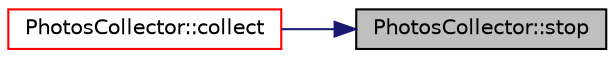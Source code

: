 digraph "PhotosCollector::stop"
{
 // LATEX_PDF_SIZE
  edge [fontname="Helvetica",fontsize="10",labelfontname="Helvetica",labelfontsize="10"];
  node [fontname="Helvetica",fontsize="10",shape=record];
  rankdir="RL";
  Node1 [label="PhotosCollector::stop",height=0.2,width=0.4,color="black", fillcolor="grey75", style="filled", fontcolor="black",tooltip=" "];
  Node1 -> Node2 [dir="back",color="midnightblue",fontsize="10",style="solid",fontname="Helvetica"];
  Node2 [label="PhotosCollector::collect",height=0.2,width=0.4,color="red", fillcolor="white", style="filled",URL="$class_photos_collector.html#aa402bcaf9beb1d5eb6b9f0e380c33363",tooltip=" "];
}
